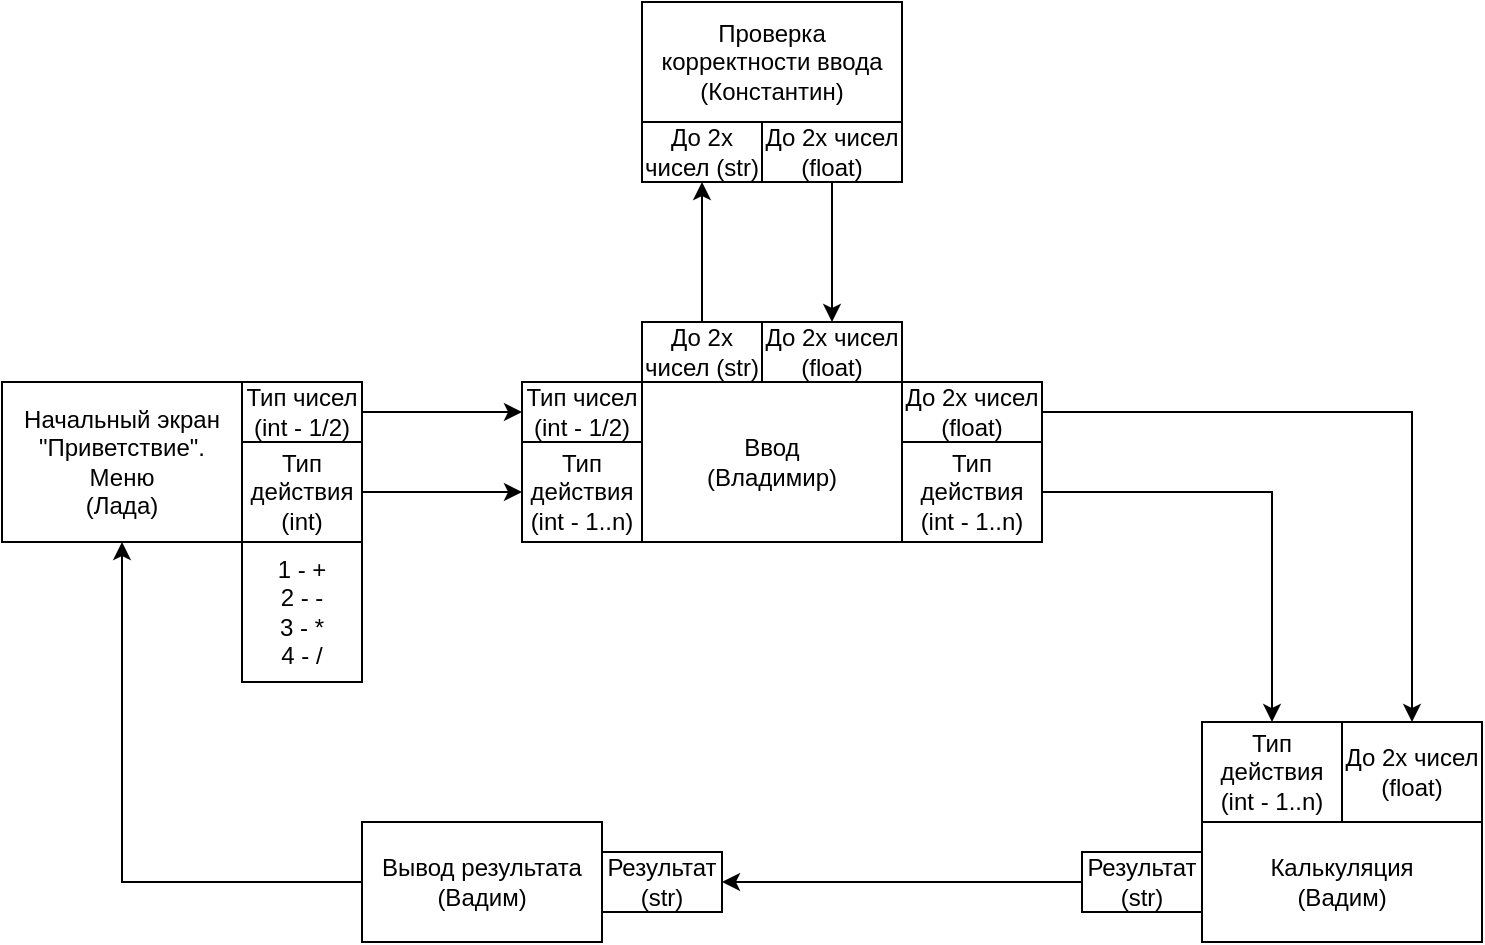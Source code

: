 <mxfile version="20.2.8" type="device"><diagram id="jrrD7jzG0xwqIObhYsdO" name="Страница 1"><mxGraphModel dx="1240" dy="561" grid="1" gridSize="10" guides="1" tooltips="1" connect="1" arrows="1" fold="1" page="1" pageScale="1" pageWidth="827" pageHeight="1169" math="0" shadow="0"><root><mxCell id="0"/><mxCell id="1" parent="0"/><mxCell id="2XqlUePvrZo_d7JiGlzU-5" value="" style="edgeStyle=orthogonalEdgeStyle;rounded=0;orthogonalLoop=1;jettySize=auto;html=1;exitX=1;exitY=0.5;exitDx=0;exitDy=0;entryX=0;entryY=0.5;entryDx=0;entryDy=0;" edge="1" parent="1" source="2XqlUePvrZo_d7JiGlzU-15" target="2XqlUePvrZo_d7JiGlzU-17"><mxGeometry relative="1" as="geometry"><mxPoint x="210" y="220" as="sourcePoint"/><mxPoint x="260" y="210" as="targetPoint"/></mxGeometry></mxCell><mxCell id="2XqlUePvrZo_d7JiGlzU-2" value="Начальный экран&lt;br&gt;&quot;Приветствие&quot;.&lt;br&gt;Меню&lt;br&gt;(Лада)" style="rounded=0;whiteSpace=wrap;html=1;" vertex="1" parent="1"><mxGeometry x="20" y="190" width="120" height="80" as="geometry"/></mxCell><mxCell id="2XqlUePvrZo_d7JiGlzU-4" value="Ввод&lt;br&gt;(Владимир)" style="rounded=0;whiteSpace=wrap;html=1;" vertex="1" parent="1"><mxGeometry x="340" y="190" width="130" height="80" as="geometry"/></mxCell><mxCell id="2XqlUePvrZo_d7JiGlzU-11" value="" style="edgeStyle=orthogonalEdgeStyle;rounded=0;orthogonalLoop=1;jettySize=auto;html=1;entryX=0.5;entryY=0;entryDx=0;entryDy=0;exitX=1;exitY=0.5;exitDx=0;exitDy=0;" edge="1" parent="1" source="2XqlUePvrZo_d7JiGlzU-27" target="2XqlUePvrZo_d7JiGlzU-29"><mxGeometry relative="1" as="geometry"><mxPoint x="590" y="230" as="sourcePoint"/></mxGeometry></mxCell><mxCell id="2XqlUePvrZo_d7JiGlzU-6" value="Проверка корректности ввода&lt;br&gt;(Константин)" style="rounded=0;whiteSpace=wrap;html=1;" vertex="1" parent="1"><mxGeometry x="340" width="130" height="60" as="geometry"/></mxCell><mxCell id="2XqlUePvrZo_d7JiGlzU-14" value="" style="edgeStyle=orthogonalEdgeStyle;rounded=0;orthogonalLoop=1;jettySize=auto;html=1;exitX=0;exitY=0.5;exitDx=0;exitDy=0;entryX=1;entryY=0.5;entryDx=0;entryDy=0;" edge="1" parent="1" source="2XqlUePvrZo_d7JiGlzU-32" target="2XqlUePvrZo_d7JiGlzU-33"><mxGeometry relative="1" as="geometry"><mxPoint x="420" y="440" as="sourcePoint"/><mxPoint x="380" y="440" as="targetPoint"/></mxGeometry></mxCell><mxCell id="2XqlUePvrZo_d7JiGlzU-10" value="Калькуляция&lt;br&gt;(Вадим)" style="rounded=0;whiteSpace=wrap;html=1;" vertex="1" parent="1"><mxGeometry x="620" y="410" width="140" height="60" as="geometry"/></mxCell><mxCell id="2XqlUePvrZo_d7JiGlzU-18" style="edgeStyle=orthogonalEdgeStyle;rounded=0;orthogonalLoop=1;jettySize=auto;html=1;entryX=0.5;entryY=1;entryDx=0;entryDy=0;" edge="1" parent="1" source="2XqlUePvrZo_d7JiGlzU-13" target="2XqlUePvrZo_d7JiGlzU-2"><mxGeometry relative="1" as="geometry"/></mxCell><mxCell id="2XqlUePvrZo_d7JiGlzU-13" value="Вывод результата&lt;br&gt;(Вадим)" style="rounded=0;whiteSpace=wrap;html=1;" vertex="1" parent="1"><mxGeometry x="200" y="410" width="120" height="60" as="geometry"/></mxCell><mxCell id="2XqlUePvrZo_d7JiGlzU-15" value="Тип чисел&lt;br&gt;(int - 1/2)" style="rounded=0;whiteSpace=wrap;html=1;" vertex="1" parent="1"><mxGeometry x="140" y="190" width="60" height="30" as="geometry"/></mxCell><mxCell id="2XqlUePvrZo_d7JiGlzU-20" style="edgeStyle=orthogonalEdgeStyle;rounded=0;orthogonalLoop=1;jettySize=auto;html=1;entryX=0;entryY=0.5;entryDx=0;entryDy=0;" edge="1" parent="1" source="2XqlUePvrZo_d7JiGlzU-16" target="2XqlUePvrZo_d7JiGlzU-19"><mxGeometry relative="1" as="geometry"/></mxCell><mxCell id="2XqlUePvrZo_d7JiGlzU-16" value="Тип действия&lt;br&gt;(int)&lt;br&gt;" style="rounded=0;whiteSpace=wrap;html=1;" vertex="1" parent="1"><mxGeometry x="140" y="220" width="60" height="50" as="geometry"/></mxCell><mxCell id="2XqlUePvrZo_d7JiGlzU-17" value="Тип чисел&lt;br&gt;(int - 1/2)" style="rounded=0;whiteSpace=wrap;html=1;" vertex="1" parent="1"><mxGeometry x="280" y="190" width="60" height="30" as="geometry"/></mxCell><mxCell id="2XqlUePvrZo_d7JiGlzU-19" value="Тип действия&lt;br&gt;(int - 1..n)" style="rounded=0;whiteSpace=wrap;html=1;" vertex="1" parent="1"><mxGeometry x="280" y="220" width="60" height="50" as="geometry"/></mxCell><mxCell id="2XqlUePvrZo_d7JiGlzU-25" style="edgeStyle=orthogonalEdgeStyle;rounded=0;orthogonalLoop=1;jettySize=auto;html=1;entryX=0.5;entryY=1;entryDx=0;entryDy=0;" edge="1" parent="1" source="2XqlUePvrZo_d7JiGlzU-21" target="2XqlUePvrZo_d7JiGlzU-22"><mxGeometry relative="1" as="geometry"/></mxCell><mxCell id="2XqlUePvrZo_d7JiGlzU-21" value="До 2х чисел (str)" style="rounded=0;whiteSpace=wrap;html=1;" vertex="1" parent="1"><mxGeometry x="340" y="160" width="60" height="30" as="geometry"/></mxCell><mxCell id="2XqlUePvrZo_d7JiGlzU-22" value="До 2х чисел (str)" style="rounded=0;whiteSpace=wrap;html=1;" vertex="1" parent="1"><mxGeometry x="340" y="60" width="60" height="30" as="geometry"/></mxCell><mxCell id="2XqlUePvrZo_d7JiGlzU-23" value="До 2х чисел (float)" style="rounded=0;whiteSpace=wrap;html=1;" vertex="1" parent="1"><mxGeometry x="400" y="160" width="70" height="30" as="geometry"/></mxCell><mxCell id="2XqlUePvrZo_d7JiGlzU-26" style="edgeStyle=orthogonalEdgeStyle;rounded=0;orthogonalLoop=1;jettySize=auto;html=1;entryX=0.5;entryY=0;entryDx=0;entryDy=0;" edge="1" parent="1" source="2XqlUePvrZo_d7JiGlzU-24" target="2XqlUePvrZo_d7JiGlzU-23"><mxGeometry relative="1" as="geometry"/></mxCell><mxCell id="2XqlUePvrZo_d7JiGlzU-24" value="До 2х чисел (float)" style="rounded=0;whiteSpace=wrap;html=1;" vertex="1" parent="1"><mxGeometry x="400" y="60" width="70" height="30" as="geometry"/></mxCell><mxCell id="2XqlUePvrZo_d7JiGlzU-27" value="Тип действия&lt;br&gt;(int - 1..n)" style="rounded=0;whiteSpace=wrap;html=1;" vertex="1" parent="1"><mxGeometry x="470" y="220" width="70" height="50" as="geometry"/></mxCell><mxCell id="2XqlUePvrZo_d7JiGlzU-31" style="edgeStyle=orthogonalEdgeStyle;rounded=0;orthogonalLoop=1;jettySize=auto;html=1;entryX=0.5;entryY=0;entryDx=0;entryDy=0;" edge="1" parent="1" source="2XqlUePvrZo_d7JiGlzU-28" target="2XqlUePvrZo_d7JiGlzU-30"><mxGeometry relative="1" as="geometry"/></mxCell><mxCell id="2XqlUePvrZo_d7JiGlzU-28" value="До 2х чисел (float)" style="rounded=0;whiteSpace=wrap;html=1;" vertex="1" parent="1"><mxGeometry x="470" y="190" width="70" height="30" as="geometry"/></mxCell><mxCell id="2XqlUePvrZo_d7JiGlzU-29" value="Тип действия&lt;br&gt;(int - 1..n)" style="rounded=0;whiteSpace=wrap;html=1;" vertex="1" parent="1"><mxGeometry x="620" y="360" width="70" height="50" as="geometry"/></mxCell><mxCell id="2XqlUePvrZo_d7JiGlzU-30" value="До 2х чисел (float)" style="rounded=0;whiteSpace=wrap;html=1;" vertex="1" parent="1"><mxGeometry x="690" y="360" width="70" height="50" as="geometry"/></mxCell><mxCell id="2XqlUePvrZo_d7JiGlzU-32" value="Результат (str)" style="rounded=0;whiteSpace=wrap;html=1;" vertex="1" parent="1"><mxGeometry x="560" y="425" width="60" height="30" as="geometry"/></mxCell><mxCell id="2XqlUePvrZo_d7JiGlzU-33" value="Результат (str)" style="rounded=0;whiteSpace=wrap;html=1;" vertex="1" parent="1"><mxGeometry x="320" y="425" width="60" height="30" as="geometry"/></mxCell><mxCell id="2XqlUePvrZo_d7JiGlzU-34" value="&lt;div&gt;1 - +&lt;/div&gt;&lt;div&gt;&lt;span style=&quot;background-color: initial;&quot;&gt;2 - -&lt;/span&gt;&lt;/div&gt;&lt;div&gt;3 - *&lt;/div&gt;&lt;div&gt;4 - /&lt;/div&gt;" style="rounded=0;whiteSpace=wrap;html=1;" vertex="1" parent="1"><mxGeometry x="140" y="270" width="60" height="70" as="geometry"/></mxCell></root></mxGraphModel></diagram></mxfile>